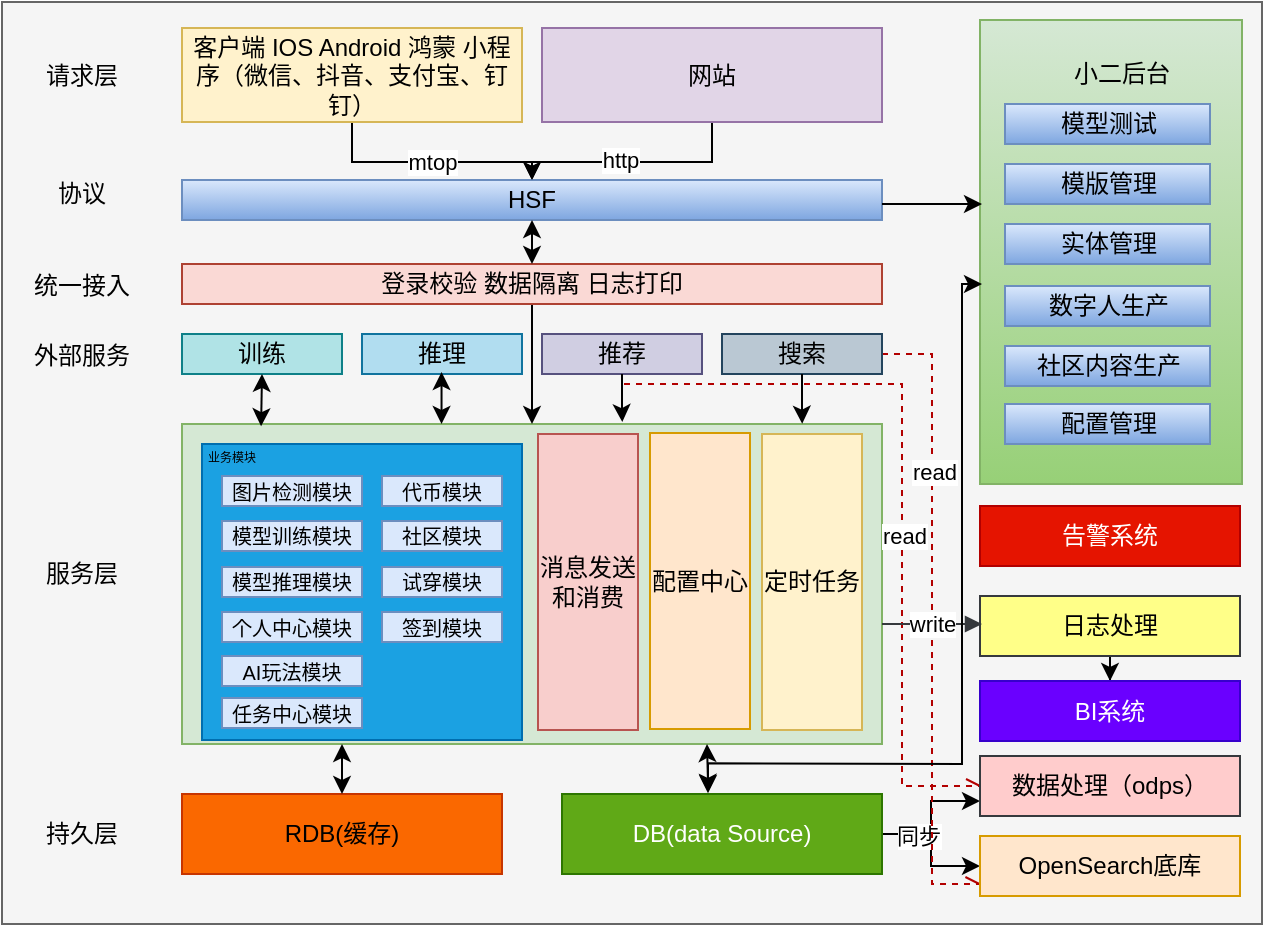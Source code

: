 <mxfile version="24.4.4" type="github">
  <diagram name="第 1 页" id="LOv7R5T8Agqh-tpL3oU9">
    <mxGraphModel dx="901" dy="570" grid="1" gridSize="10" guides="1" tooltips="1" connect="1" arrows="1" fold="1" page="1" pageScale="1" pageWidth="827" pageHeight="1169" math="0" shadow="0">
      <root>
        <mxCell id="0" />
        <mxCell id="1" parent="0" />
        <mxCell id="jJbhg0X4bCZ42aJdjo_Q-110" value="" style="rounded=0;whiteSpace=wrap;html=1;fillColor=#f5f5f5;strokeColor=#666666;fontColor=#333333;" vertex="1" parent="1">
          <mxGeometry x="50" y="109" width="630" height="461" as="geometry" />
        </mxCell>
        <mxCell id="jJbhg0X4bCZ42aJdjo_Q-2" value="持久层" style="text;html=1;align=center;verticalAlign=middle;whiteSpace=wrap;rounded=0;" vertex="1" parent="1">
          <mxGeometry x="60" y="510" width="60" height="30" as="geometry" />
        </mxCell>
        <mxCell id="jJbhg0X4bCZ42aJdjo_Q-3" value="服务层" style="text;html=1;align=center;verticalAlign=middle;whiteSpace=wrap;rounded=0;" vertex="1" parent="1">
          <mxGeometry x="60" y="380" width="60" height="30" as="geometry" />
        </mxCell>
        <mxCell id="jJbhg0X4bCZ42aJdjo_Q-4" value="RDB(缓存)" style="rounded=0;whiteSpace=wrap;html=1;fillColor=#fa6800;fontColor=#000000;strokeColor=#C73500;" vertex="1" parent="1">
          <mxGeometry x="140" y="505" width="160" height="40" as="geometry" />
        </mxCell>
        <mxCell id="jJbhg0X4bCZ42aJdjo_Q-83" style="edgeStyle=orthogonalEdgeStyle;rounded=0;orthogonalLoop=1;jettySize=auto;html=1;entryX=0;entryY=0.75;entryDx=0;entryDy=0;" edge="1" parent="1" source="jJbhg0X4bCZ42aJdjo_Q-6" target="jJbhg0X4bCZ42aJdjo_Q-61">
          <mxGeometry relative="1" as="geometry" />
        </mxCell>
        <mxCell id="jJbhg0X4bCZ42aJdjo_Q-84" style="edgeStyle=orthogonalEdgeStyle;rounded=0;orthogonalLoop=1;jettySize=auto;html=1;entryX=0;entryY=0.5;entryDx=0;entryDy=0;" edge="1" parent="1" source="jJbhg0X4bCZ42aJdjo_Q-6" target="jJbhg0X4bCZ42aJdjo_Q-62">
          <mxGeometry relative="1" as="geometry" />
        </mxCell>
        <mxCell id="jJbhg0X4bCZ42aJdjo_Q-85" value="同步" style="edgeLabel;html=1;align=center;verticalAlign=middle;resizable=0;points=[];" vertex="1" connectable="0" parent="jJbhg0X4bCZ42aJdjo_Q-84">
          <mxGeometry x="-0.468" y="-1" relative="1" as="geometry">
            <mxPoint as="offset" />
          </mxGeometry>
        </mxCell>
        <mxCell id="jJbhg0X4bCZ42aJdjo_Q-6" value="DB(data Source)" style="rounded=0;whiteSpace=wrap;html=1;fillColor=#60a917;fontColor=#ffffff;strokeColor=#2D7600;" vertex="1" parent="1">
          <mxGeometry x="330" y="505" width="160" height="40" as="geometry" />
        </mxCell>
        <mxCell id="jJbhg0X4bCZ42aJdjo_Q-7" value="" style="rounded=0;whiteSpace=wrap;html=1;fillColor=#d5e8d4;strokeColor=#82b366;" vertex="1" parent="1">
          <mxGeometry x="140" y="320" width="350" height="160" as="geometry" />
        </mxCell>
        <mxCell id="jJbhg0X4bCZ42aJdjo_Q-8" value="外部服务" style="text;html=1;align=center;verticalAlign=middle;whiteSpace=wrap;rounded=0;" vertex="1" parent="1">
          <mxGeometry x="60" y="271" width="60" height="30" as="geometry" />
        </mxCell>
        <mxCell id="jJbhg0X4bCZ42aJdjo_Q-9" value="训练" style="rounded=0;whiteSpace=wrap;html=1;fillColor=#b0e3e6;strokeColor=#0e8088;" vertex="1" parent="1">
          <mxGeometry x="140" y="275" width="80" height="20" as="geometry" />
        </mxCell>
        <mxCell id="jJbhg0X4bCZ42aJdjo_Q-10" value="推理" style="rounded=0;whiteSpace=wrap;html=1;fillColor=#b1ddf0;strokeColor=#10739e;" vertex="1" parent="1">
          <mxGeometry x="230" y="275" width="80" height="20" as="geometry" />
        </mxCell>
        <mxCell id="jJbhg0X4bCZ42aJdjo_Q-90" style="edgeStyle=orthogonalEdgeStyle;rounded=0;orthogonalLoop=1;jettySize=auto;html=1;entryX=0;entryY=0.5;entryDx=0;entryDy=0;endArrow=openAsync;endFill=0;dashed=1;fillColor=#e51400;strokeColor=#B20000;" edge="1" parent="1" source="jJbhg0X4bCZ42aJdjo_Q-11" target="jJbhg0X4bCZ42aJdjo_Q-61">
          <mxGeometry relative="1" as="geometry">
            <Array as="points">
              <mxPoint x="360" y="300" />
              <mxPoint x="500" y="300" />
              <mxPoint x="500" y="501" />
            </Array>
          </mxGeometry>
        </mxCell>
        <mxCell id="jJbhg0X4bCZ42aJdjo_Q-91" value="read" style="edgeLabel;html=1;align=center;verticalAlign=middle;resizable=0;points=[];" vertex="1" connectable="0" parent="jJbhg0X4bCZ42aJdjo_Q-90">
          <mxGeometry x="0.146" y="1" relative="1" as="geometry">
            <mxPoint as="offset" />
          </mxGeometry>
        </mxCell>
        <mxCell id="jJbhg0X4bCZ42aJdjo_Q-11" value="推荐" style="rounded=0;whiteSpace=wrap;html=1;fillColor=#d0cee2;strokeColor=#56517e;" vertex="1" parent="1">
          <mxGeometry x="320" y="275" width="80" height="20" as="geometry" />
        </mxCell>
        <mxCell id="jJbhg0X4bCZ42aJdjo_Q-88" style="edgeStyle=orthogonalEdgeStyle;rounded=0;orthogonalLoop=1;jettySize=auto;html=1;entryX=-0.002;entryY=0.813;entryDx=0;entryDy=0;dashed=1;endArrow=openAsync;endFill=0;entryPerimeter=0;fillColor=#e51400;strokeColor=#B20000;" edge="1" parent="1" source="jJbhg0X4bCZ42aJdjo_Q-12" target="jJbhg0X4bCZ42aJdjo_Q-62">
          <mxGeometry relative="1" as="geometry">
            <Array as="points">
              <mxPoint x="515" y="285" />
              <mxPoint x="515" y="550" />
              <mxPoint x="539" y="550" />
            </Array>
          </mxGeometry>
        </mxCell>
        <mxCell id="jJbhg0X4bCZ42aJdjo_Q-89" value="read" style="edgeLabel;html=1;align=center;verticalAlign=middle;resizable=0;points=[];" vertex="1" connectable="0" parent="jJbhg0X4bCZ42aJdjo_Q-88">
          <mxGeometry x="-0.465" y="1" relative="1" as="geometry">
            <mxPoint as="offset" />
          </mxGeometry>
        </mxCell>
        <mxCell id="jJbhg0X4bCZ42aJdjo_Q-12" value="搜索" style="rounded=0;whiteSpace=wrap;html=1;fillColor=#bac8d3;strokeColor=#23445d;" vertex="1" parent="1">
          <mxGeometry x="410" y="275" width="80" height="20" as="geometry" />
        </mxCell>
        <mxCell id="jJbhg0X4bCZ42aJdjo_Q-14" value="" style="rounded=0;whiteSpace=wrap;html=1;fillColor=#1ba1e2;fontColor=#ffffff;strokeColor=#006EAF;" vertex="1" parent="1">
          <mxGeometry x="150" y="330" width="160" height="148" as="geometry" />
        </mxCell>
        <mxCell id="jJbhg0X4bCZ42aJdjo_Q-15" value="&lt;font style=&quot;font-size: 6px;&quot;&gt;业务模块&lt;/font&gt;" style="text;html=1;align=center;verticalAlign=middle;whiteSpace=wrap;rounded=0;" vertex="1" parent="1">
          <mxGeometry x="150" y="330" width="30" height="10" as="geometry" />
        </mxCell>
        <mxCell id="jJbhg0X4bCZ42aJdjo_Q-16" value="&lt;font style=&quot;font-size: 10px;&quot;&gt;图片检测模块&lt;/font&gt;" style="rounded=0;whiteSpace=wrap;html=1;fillColor=#dae8fc;strokeColor=#6c8ebf;" vertex="1" parent="1">
          <mxGeometry x="160" y="346" width="70" height="15" as="geometry" />
        </mxCell>
        <mxCell id="jJbhg0X4bCZ42aJdjo_Q-19" value="&lt;font style=&quot;font-size: 10px;&quot;&gt;代币模块&lt;/font&gt;" style="rounded=0;whiteSpace=wrap;html=1;fillColor=#dae8fc;strokeColor=#6c8ebf;" vertex="1" parent="1">
          <mxGeometry x="240" y="346" width="60" height="15" as="geometry" />
        </mxCell>
        <mxCell id="jJbhg0X4bCZ42aJdjo_Q-22" value="&lt;font style=&quot;font-size: 10px;&quot;&gt;模型训练模块&lt;/font&gt;" style="rounded=0;whiteSpace=wrap;html=1;fillColor=#dae8fc;strokeColor=#6c8ebf;" vertex="1" parent="1">
          <mxGeometry x="160" y="368.5" width="70" height="15" as="geometry" />
        </mxCell>
        <mxCell id="jJbhg0X4bCZ42aJdjo_Q-23" value="&lt;font style=&quot;font-size: 10px;&quot;&gt;模型推理模块&lt;/font&gt;" style="rounded=0;whiteSpace=wrap;html=1;fillColor=#dae8fc;strokeColor=#6c8ebf;" vertex="1" parent="1">
          <mxGeometry x="160" y="391.5" width="70" height="15" as="geometry" />
        </mxCell>
        <mxCell id="jJbhg0X4bCZ42aJdjo_Q-24" value="&lt;font style=&quot;font-size: 10px;&quot;&gt;个人中心模块&lt;/font&gt;" style="rounded=0;whiteSpace=wrap;html=1;fillColor=#dae8fc;strokeColor=#6c8ebf;" vertex="1" parent="1">
          <mxGeometry x="160" y="414" width="70" height="15" as="geometry" />
        </mxCell>
        <mxCell id="jJbhg0X4bCZ42aJdjo_Q-25" value="&lt;font style=&quot;font-size: 10px;&quot;&gt;社区模块&lt;/font&gt;" style="rounded=0;whiteSpace=wrap;html=1;fillColor=#dae8fc;strokeColor=#6c8ebf;" vertex="1" parent="1">
          <mxGeometry x="240" y="368.5" width="60" height="15" as="geometry" />
        </mxCell>
        <mxCell id="jJbhg0X4bCZ42aJdjo_Q-26" value="&lt;font style=&quot;font-size: 10px;&quot;&gt;AI玩法模块&lt;/font&gt;" style="rounded=0;whiteSpace=wrap;html=1;fillColor=#dae8fc;strokeColor=#6c8ebf;" vertex="1" parent="1">
          <mxGeometry x="160" y="436" width="70" height="15" as="geometry" />
        </mxCell>
        <mxCell id="jJbhg0X4bCZ42aJdjo_Q-27" value="&lt;font style=&quot;font-size: 10px;&quot;&gt;试穿模块&lt;/font&gt;" style="rounded=0;whiteSpace=wrap;html=1;fillColor=#dae8fc;strokeColor=#6c8ebf;" vertex="1" parent="1">
          <mxGeometry x="240" y="391.5" width="60" height="15" as="geometry" />
        </mxCell>
        <mxCell id="jJbhg0X4bCZ42aJdjo_Q-29" value="消息发送和消费" style="rounded=0;whiteSpace=wrap;html=1;fillColor=#f8cecc;strokeColor=#b85450;" vertex="1" parent="1">
          <mxGeometry x="318" y="325" width="50" height="148" as="geometry" />
        </mxCell>
        <mxCell id="jJbhg0X4bCZ42aJdjo_Q-30" value="定时任务" style="rounded=0;whiteSpace=wrap;html=1;fillColor=#fff2cc;strokeColor=#d6b656;" vertex="1" parent="1">
          <mxGeometry x="430" y="325" width="50" height="148" as="geometry" />
        </mxCell>
        <mxCell id="jJbhg0X4bCZ42aJdjo_Q-31" value="配置中心" style="rounded=0;whiteSpace=wrap;html=1;fillColor=#ffe6cc;strokeColor=#d79b00;" vertex="1" parent="1">
          <mxGeometry x="374" y="324.5" width="50" height="148" as="geometry" />
        </mxCell>
        <mxCell id="jJbhg0X4bCZ42aJdjo_Q-33" value="统一接入" style="text;html=1;align=center;verticalAlign=middle;whiteSpace=wrap;rounded=0;" vertex="1" parent="1">
          <mxGeometry x="60" y="236" width="60" height="30" as="geometry" />
        </mxCell>
        <mxCell id="jJbhg0X4bCZ42aJdjo_Q-103" style="edgeStyle=orthogonalEdgeStyle;rounded=0;orthogonalLoop=1;jettySize=auto;html=1;entryX=0.5;entryY=0;entryDx=0;entryDy=0;" edge="1" parent="1" source="jJbhg0X4bCZ42aJdjo_Q-34" target="jJbhg0X4bCZ42aJdjo_Q-7">
          <mxGeometry relative="1" as="geometry" />
        </mxCell>
        <mxCell id="jJbhg0X4bCZ42aJdjo_Q-34" value="登录校验 数据隔离 日志打印" style="rounded=0;whiteSpace=wrap;html=1;fillColor=#fad9d5;strokeColor=#ae4132;" vertex="1" parent="1">
          <mxGeometry x="140" y="240" width="350" height="20" as="geometry" />
        </mxCell>
        <mxCell id="jJbhg0X4bCZ42aJdjo_Q-107" value="mtop" style="edgeStyle=orthogonalEdgeStyle;rounded=0;orthogonalLoop=1;jettySize=auto;html=1;" edge="1" parent="1" source="jJbhg0X4bCZ42aJdjo_Q-36" target="jJbhg0X4bCZ42aJdjo_Q-39">
          <mxGeometry relative="1" as="geometry" />
        </mxCell>
        <mxCell id="jJbhg0X4bCZ42aJdjo_Q-36" value="客户端 IOS Android 鸿蒙 小程序（微信、抖音、支付宝、钉钉&lt;span style=&quot;background-color: initial;&quot;&gt;）&lt;/span&gt;" style="rounded=0;whiteSpace=wrap;html=1;fillColor=#fff2cc;strokeColor=#d6b656;" vertex="1" parent="1">
          <mxGeometry x="140" y="122" width="170" height="47" as="geometry" />
        </mxCell>
        <mxCell id="jJbhg0X4bCZ42aJdjo_Q-39" value="HSF" style="rounded=0;whiteSpace=wrap;html=1;fillColor=#dae8fc;gradientColor=#7ea6e0;strokeColor=#6c8ebf;" vertex="1" parent="1">
          <mxGeometry x="140" y="198" width="350" height="20" as="geometry" />
        </mxCell>
        <mxCell id="jJbhg0X4bCZ42aJdjo_Q-108" style="edgeStyle=orthogonalEdgeStyle;rounded=0;orthogonalLoop=1;jettySize=auto;html=1;entryX=0.5;entryY=0;entryDx=0;entryDy=0;" edge="1" parent="1" source="jJbhg0X4bCZ42aJdjo_Q-41" target="jJbhg0X4bCZ42aJdjo_Q-39">
          <mxGeometry relative="1" as="geometry" />
        </mxCell>
        <mxCell id="jJbhg0X4bCZ42aJdjo_Q-109" value="http" style="edgeLabel;html=1;align=center;verticalAlign=middle;resizable=0;points=[];" vertex="1" connectable="0" parent="jJbhg0X4bCZ42aJdjo_Q-108">
          <mxGeometry x="0.108" y="-1" relative="1" as="geometry">
            <mxPoint as="offset" />
          </mxGeometry>
        </mxCell>
        <mxCell id="jJbhg0X4bCZ42aJdjo_Q-41" value="网站" style="rounded=0;whiteSpace=wrap;html=1;fillColor=#e1d5e7;strokeColor=#9673a6;" vertex="1" parent="1">
          <mxGeometry x="320" y="122" width="170" height="47" as="geometry" />
        </mxCell>
        <mxCell id="jJbhg0X4bCZ42aJdjo_Q-47" value="协议" style="text;html=1;align=center;verticalAlign=middle;whiteSpace=wrap;rounded=0;" vertex="1" parent="1">
          <mxGeometry x="60" y="190" width="60" height="30" as="geometry" />
        </mxCell>
        <mxCell id="jJbhg0X4bCZ42aJdjo_Q-52" value="请求层" style="text;html=1;align=center;verticalAlign=middle;whiteSpace=wrap;rounded=0;" vertex="1" parent="1">
          <mxGeometry x="60" y="131" width="60" height="30" as="geometry" />
        </mxCell>
        <mxCell id="jJbhg0X4bCZ42aJdjo_Q-53" value="" style="rounded=0;whiteSpace=wrap;html=1;fillColor=#d5e8d4;strokeColor=#82b366;gradientColor=#97d077;" vertex="1" parent="1">
          <mxGeometry x="539" y="118" width="131" height="232" as="geometry" />
        </mxCell>
        <mxCell id="jJbhg0X4bCZ42aJdjo_Q-54" value="小二后台" style="text;html=1;align=center;verticalAlign=middle;whiteSpace=wrap;rounded=0;" vertex="1" parent="1">
          <mxGeometry x="580" y="130" width="60" height="30" as="geometry" />
        </mxCell>
        <mxCell id="jJbhg0X4bCZ42aJdjo_Q-55" value="模型测试" style="rounded=0;whiteSpace=wrap;html=1;fillColor=#dae8fc;gradientColor=#7ea6e0;strokeColor=#6c8ebf;" vertex="1" parent="1">
          <mxGeometry x="551.5" y="160" width="102.5" height="20" as="geometry" />
        </mxCell>
        <mxCell id="jJbhg0X4bCZ42aJdjo_Q-56" value="模版管理" style="rounded=0;whiteSpace=wrap;html=1;fillColor=#dae8fc;gradientColor=#7ea6e0;strokeColor=#6c8ebf;" vertex="1" parent="1">
          <mxGeometry x="551.5" y="190" width="102.5" height="20" as="geometry" />
        </mxCell>
        <mxCell id="jJbhg0X4bCZ42aJdjo_Q-57" value="实体管理" style="rounded=0;whiteSpace=wrap;html=1;fillColor=#dae8fc;gradientColor=#7ea6e0;strokeColor=#6c8ebf;" vertex="1" parent="1">
          <mxGeometry x="551.5" y="220" width="102.5" height="20" as="geometry" />
        </mxCell>
        <mxCell id="jJbhg0X4bCZ42aJdjo_Q-58" value="数字人生产" style="rounded=0;whiteSpace=wrap;html=1;fillColor=#dae8fc;gradientColor=#7ea6e0;strokeColor=#6c8ebf;" vertex="1" parent="1">
          <mxGeometry x="551.5" y="251" width="102.5" height="20" as="geometry" />
        </mxCell>
        <mxCell id="jJbhg0X4bCZ42aJdjo_Q-59" value="社区内容生产" style="rounded=0;whiteSpace=wrap;html=1;fillColor=#dae8fc;gradientColor=#7ea6e0;strokeColor=#6c8ebf;" vertex="1" parent="1">
          <mxGeometry x="551.5" y="281" width="102.5" height="20" as="geometry" />
        </mxCell>
        <mxCell id="jJbhg0X4bCZ42aJdjo_Q-61" value="数据处理（odps）" style="rounded=0;whiteSpace=wrap;html=1;fillColor=#ffcccc;strokeColor=#36393d;" vertex="1" parent="1">
          <mxGeometry x="539" y="486" width="130" height="30" as="geometry" />
        </mxCell>
        <mxCell id="jJbhg0X4bCZ42aJdjo_Q-62" value="OpenSearch底库" style="rounded=0;whiteSpace=wrap;html=1;fillColor=#ffe6cc;strokeColor=#d79b00;" vertex="1" parent="1">
          <mxGeometry x="539" y="526" width="130" height="30" as="geometry" />
        </mxCell>
        <mxCell id="jJbhg0X4bCZ42aJdjo_Q-64" value="告警系统" style="rounded=0;whiteSpace=wrap;html=1;fillColor=#e51400;fontColor=#ffffff;strokeColor=#B20000;" vertex="1" parent="1">
          <mxGeometry x="539" y="361" width="130" height="30" as="geometry" />
        </mxCell>
        <mxCell id="jJbhg0X4bCZ42aJdjo_Q-76" value="" style="edgeStyle=orthogonalEdgeStyle;rounded=0;orthogonalLoop=1;jettySize=auto;html=1;" edge="1" parent="1" source="jJbhg0X4bCZ42aJdjo_Q-68" target="jJbhg0X4bCZ42aJdjo_Q-69">
          <mxGeometry relative="1" as="geometry" />
        </mxCell>
        <mxCell id="jJbhg0X4bCZ42aJdjo_Q-68" value="日志处理" style="rounded=0;whiteSpace=wrap;html=1;fillColor=#ffff88;strokeColor=#36393d;" vertex="1" parent="1">
          <mxGeometry x="539" y="406" width="130" height="30" as="geometry" />
        </mxCell>
        <mxCell id="jJbhg0X4bCZ42aJdjo_Q-69" value="BI系统" style="rounded=0;whiteSpace=wrap;html=1;fillColor=#6a00ff;fontColor=#ffffff;strokeColor=#3700CC;" vertex="1" parent="1">
          <mxGeometry x="539" y="448.5" width="130" height="30" as="geometry" />
        </mxCell>
        <mxCell id="jJbhg0X4bCZ42aJdjo_Q-70" value="配置管理" style="rounded=0;whiteSpace=wrap;html=1;fillColor=#dae8fc;gradientColor=#7ea6e0;strokeColor=#6c8ebf;" vertex="1" parent="1">
          <mxGeometry x="551.5" y="310" width="102.5" height="20" as="geometry" />
        </mxCell>
        <mxCell id="jJbhg0X4bCZ42aJdjo_Q-73" style="edgeStyle=orthogonalEdgeStyle;rounded=0;orthogonalLoop=1;jettySize=auto;html=1;entryDx=0;entryDy=0;entryPerimeter=0;movable=1;resizable=1;rotatable=1;deletable=1;editable=1;locked=0;connectable=1;endArrow=blockThin;endFill=1;strokeColor=none;curved=0;" edge="1" parent="1" source="jJbhg0X4bCZ42aJdjo_Q-39" target="jJbhg0X4bCZ42aJdjo_Q-53">
          <mxGeometry relative="1" as="geometry">
            <Array as="points">
              <mxPoint x="514" y="220" />
              <mxPoint x="514" y="235" />
            </Array>
          </mxGeometry>
        </mxCell>
        <mxCell id="jJbhg0X4bCZ42aJdjo_Q-86" value="" style="endArrow=classic;startArrow=classic;html=1;rounded=0;exitX=0.5;exitY=0;exitDx=0;exitDy=0;" edge="1" parent="1" source="jJbhg0X4bCZ42aJdjo_Q-4">
          <mxGeometry width="50" height="50" relative="1" as="geometry">
            <mxPoint x="170" y="530" as="sourcePoint" />
            <mxPoint x="220" y="480" as="targetPoint" />
          </mxGeometry>
        </mxCell>
        <mxCell id="jJbhg0X4bCZ42aJdjo_Q-87" value="" style="endArrow=classic;startArrow=classic;html=1;rounded=0;exitX=0.457;exitY=-0.027;exitDx=0;exitDy=0;entryX=0.75;entryY=1;entryDx=0;entryDy=0;exitPerimeter=0;" edge="1" parent="1" source="jJbhg0X4bCZ42aJdjo_Q-6" target="jJbhg0X4bCZ42aJdjo_Q-7">
          <mxGeometry width="50" height="50" relative="1" as="geometry">
            <mxPoint x="230" y="515" as="sourcePoint" />
            <mxPoint x="230" y="490" as="targetPoint" />
          </mxGeometry>
        </mxCell>
        <mxCell id="jJbhg0X4bCZ42aJdjo_Q-93" value="" style="endArrow=block;html=1;rounded=0;fillColor=#cce5ff;strokeColor=#36393d;endFill=1;" edge="1" parent="1">
          <mxGeometry relative="1" as="geometry">
            <mxPoint x="490" y="420" as="sourcePoint" />
            <mxPoint x="540" y="420" as="targetPoint" />
          </mxGeometry>
        </mxCell>
        <mxCell id="jJbhg0X4bCZ42aJdjo_Q-94" value="write" style="edgeLabel;resizable=0;html=1;;align=center;verticalAlign=middle;" connectable="0" vertex="1" parent="jJbhg0X4bCZ42aJdjo_Q-93">
          <mxGeometry relative="1" as="geometry" />
        </mxCell>
        <mxCell id="jJbhg0X4bCZ42aJdjo_Q-98" value="" style="endArrow=classic;startArrow=classic;html=1;rounded=0;entryX=0.5;entryY=1;entryDx=0;entryDy=0;exitX=0.113;exitY=0.007;exitDx=0;exitDy=0;exitPerimeter=0;" edge="1" parent="1" source="jJbhg0X4bCZ42aJdjo_Q-7" target="jJbhg0X4bCZ42aJdjo_Q-9">
          <mxGeometry width="50" height="50" relative="1" as="geometry">
            <mxPoint x="140" y="350" as="sourcePoint" />
            <mxPoint x="190" y="300" as="targetPoint" />
          </mxGeometry>
        </mxCell>
        <mxCell id="jJbhg0X4bCZ42aJdjo_Q-99" value="" style="endArrow=classic;startArrow=classic;html=1;rounded=0;entryX=0.5;entryY=1;entryDx=0;entryDy=0;exitX=0.113;exitY=0.007;exitDx=0;exitDy=0;exitPerimeter=0;" edge="1" parent="1">
          <mxGeometry width="50" height="50" relative="1" as="geometry">
            <mxPoint x="269.77" y="320" as="sourcePoint" />
            <mxPoint x="269.77" y="294" as="targetPoint" />
          </mxGeometry>
        </mxCell>
        <mxCell id="jJbhg0X4bCZ42aJdjo_Q-102" value="" style="endArrow=classic;startArrow=classic;html=1;rounded=0;entryX=0.5;entryY=1;entryDx=0;entryDy=0;exitX=0.5;exitY=0;exitDx=0;exitDy=0;" edge="1" parent="1" source="jJbhg0X4bCZ42aJdjo_Q-34" target="jJbhg0X4bCZ42aJdjo_Q-39">
          <mxGeometry width="50" height="50" relative="1" as="geometry">
            <mxPoint x="260" y="280" as="sourcePoint" />
            <mxPoint x="310" y="230" as="targetPoint" />
          </mxGeometry>
        </mxCell>
        <mxCell id="jJbhg0X4bCZ42aJdjo_Q-105" style="edgeStyle=orthogonalEdgeStyle;rounded=0;orthogonalLoop=1;jettySize=auto;html=1;entryX=0.629;entryY=-0.006;entryDx=0;entryDy=0;entryPerimeter=0;" edge="1" parent="1" source="jJbhg0X4bCZ42aJdjo_Q-11" target="jJbhg0X4bCZ42aJdjo_Q-7">
          <mxGeometry relative="1" as="geometry" />
        </mxCell>
        <mxCell id="jJbhg0X4bCZ42aJdjo_Q-106" style="edgeStyle=orthogonalEdgeStyle;rounded=0;orthogonalLoop=1;jettySize=auto;html=1;entryX=0.886;entryY=-0.001;entryDx=0;entryDy=0;entryPerimeter=0;" edge="1" parent="1" source="jJbhg0X4bCZ42aJdjo_Q-12" target="jJbhg0X4bCZ42aJdjo_Q-7">
          <mxGeometry relative="1" as="geometry" />
        </mxCell>
        <mxCell id="jJbhg0X4bCZ42aJdjo_Q-113" value="" style="endArrow=classic;html=1;rounded=0;" edge="1" parent="1">
          <mxGeometry relative="1" as="geometry">
            <mxPoint x="490" y="210" as="sourcePoint" />
            <mxPoint x="540" y="210" as="targetPoint" />
          </mxGeometry>
        </mxCell>
        <mxCell id="jJbhg0X4bCZ42aJdjo_Q-115" value="&lt;font style=&quot;font-size: 10px;&quot;&gt;签到模块&lt;/font&gt;" style="rounded=0;whiteSpace=wrap;html=1;fillColor=#dae8fc;strokeColor=#6c8ebf;" vertex="1" parent="1">
          <mxGeometry x="240" y="414" width="60" height="15" as="geometry" />
        </mxCell>
        <mxCell id="jJbhg0X4bCZ42aJdjo_Q-116" value="&lt;font style=&quot;font-size: 10px;&quot;&gt;任务中心模块&lt;/font&gt;" style="rounded=0;whiteSpace=wrap;html=1;fillColor=#dae8fc;strokeColor=#6c8ebf;" vertex="1" parent="1">
          <mxGeometry x="160" y="457" width="70" height="15" as="geometry" />
        </mxCell>
        <mxCell id="jJbhg0X4bCZ42aJdjo_Q-118" value="" style="endArrow=classic;startArrow=classic;html=1;rounded=0;" edge="1" parent="1">
          <mxGeometry width="50" height="50" relative="1" as="geometry">
            <mxPoint x="403" y="504.61" as="sourcePoint" />
            <mxPoint x="540" y="250" as="targetPoint" />
            <Array as="points">
              <mxPoint x="403" y="489.61" />
              <mxPoint x="530" y="490" />
              <mxPoint x="530" y="350" />
              <mxPoint x="530" y="300" />
              <mxPoint x="530" y="280" />
              <mxPoint x="530" y="250" />
            </Array>
          </mxGeometry>
        </mxCell>
      </root>
    </mxGraphModel>
  </diagram>
</mxfile>
